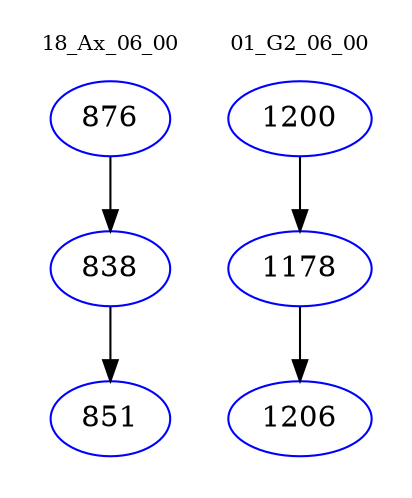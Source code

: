 digraph{
subgraph cluster_0 {
color = white
label = "18_Ax_06_00";
fontsize=10;
T0_876 [label="876", color="blue"]
T0_876 -> T0_838 [color="black"]
T0_838 [label="838", color="blue"]
T0_838 -> T0_851 [color="black"]
T0_851 [label="851", color="blue"]
}
subgraph cluster_1 {
color = white
label = "01_G2_06_00";
fontsize=10;
T1_1200 [label="1200", color="blue"]
T1_1200 -> T1_1178 [color="black"]
T1_1178 [label="1178", color="blue"]
T1_1178 -> T1_1206 [color="black"]
T1_1206 [label="1206", color="blue"]
}
}
